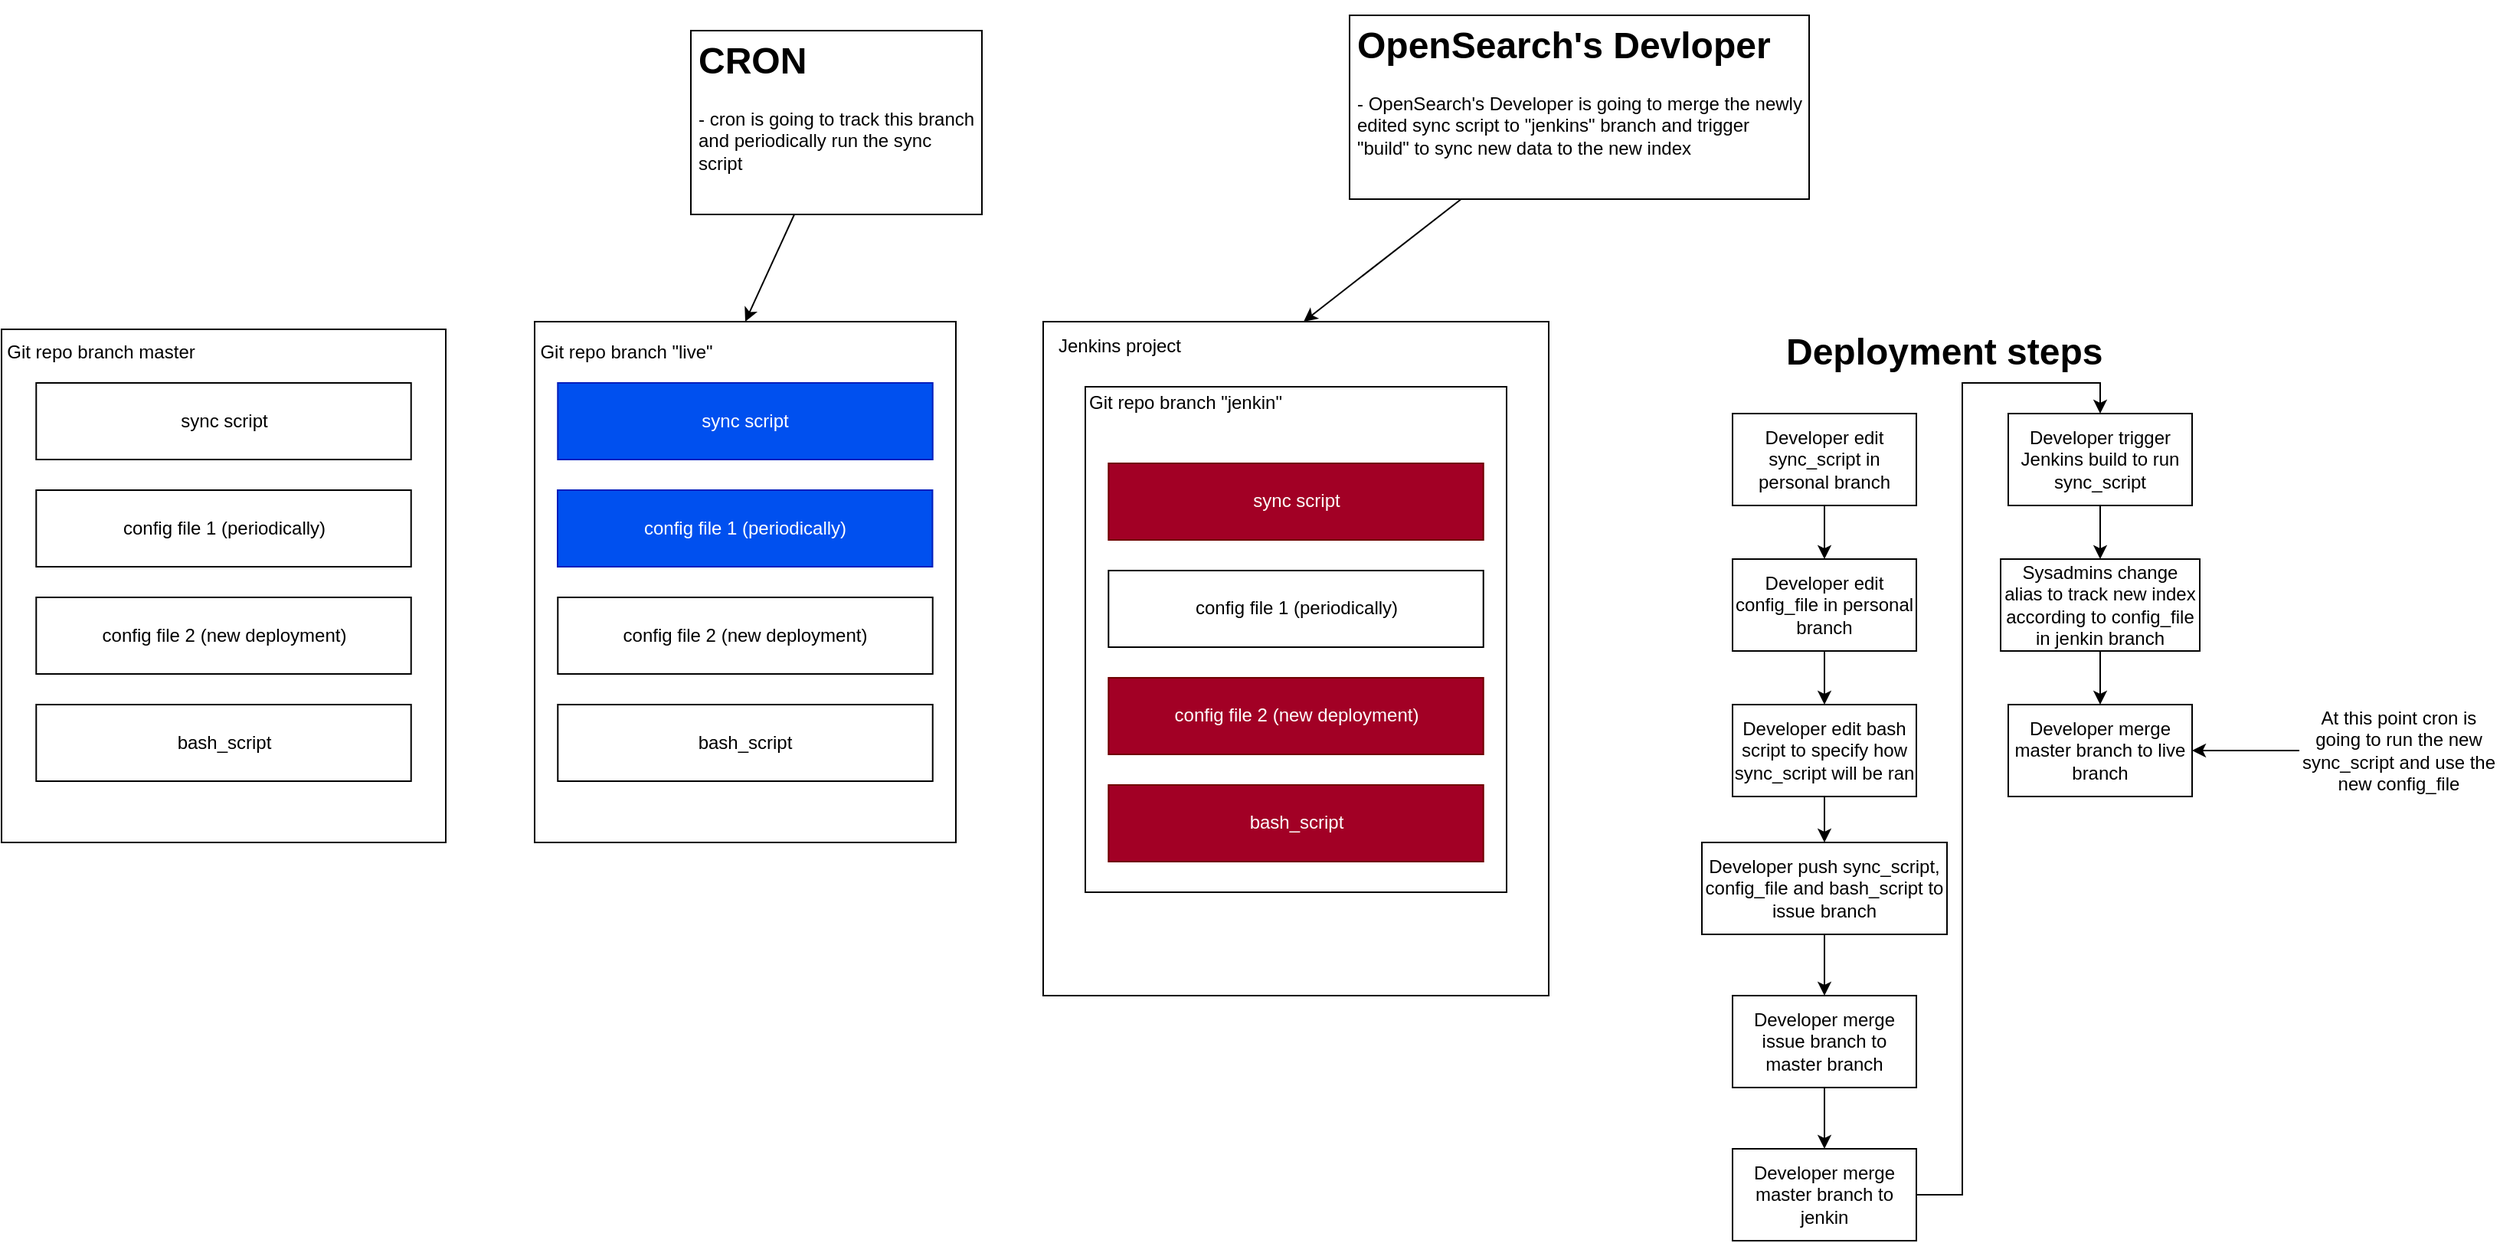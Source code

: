 <mxfile>
    <diagram id="lxpTp4fASa2v775-ZQ52" name="Page-1">
        <mxGraphModel dx="1907" dy="1740" grid="1" gridSize="10" guides="1" tooltips="1" connect="1" arrows="1" fold="1" page="1" pageScale="1" pageWidth="850" pageHeight="1100" math="0" shadow="0">
            <root>
                <mxCell id="0"/>
                <mxCell id="1" parent="0"/>
                <mxCell id="Kls-efI1VxmwVfYrMtrJ-11" value="" style="group" parent="1" vertex="1" connectable="0">
                    <mxGeometry x="620" y="80" width="330" height="440" as="geometry"/>
                </mxCell>
                <mxCell id="Kls-efI1VxmwVfYrMtrJ-12" value="" style="rounded=0;whiteSpace=wrap;html=1;" parent="Kls-efI1VxmwVfYrMtrJ-11" vertex="1">
                    <mxGeometry width="330" height="440" as="geometry"/>
                </mxCell>
                <mxCell id="Kls-efI1VxmwVfYrMtrJ-13" value="" style="group" parent="Kls-efI1VxmwVfYrMtrJ-11" vertex="1" connectable="0">
                    <mxGeometry width="330" height="323.529" as="geometry"/>
                </mxCell>
                <mxCell id="Kls-efI1VxmwVfYrMtrJ-14" value="Jenkins project" style="text;html=1;strokeColor=none;fillColor=none;align=center;verticalAlign=middle;whiteSpace=wrap;rounded=0;" parent="Kls-efI1VxmwVfYrMtrJ-13" vertex="1">
                    <mxGeometry width="100" height="32.353" as="geometry"/>
                </mxCell>
                <mxCell id="Kls-efI1VxmwVfYrMtrJ-16" value="" style="rounded=0;whiteSpace=wrap;html=1;" parent="Kls-efI1VxmwVfYrMtrJ-11" vertex="1">
                    <mxGeometry x="27.5" y="42.5" width="275" height="330" as="geometry"/>
                </mxCell>
                <mxCell id="Kls-efI1VxmwVfYrMtrJ-17" value="Git repo branch &quot;jenkin&quot;" style="text;html=1;strokeColor=none;fillColor=none;align=center;verticalAlign=middle;whiteSpace=wrap;rounded=0;" parent="Kls-efI1VxmwVfYrMtrJ-11" vertex="1">
                    <mxGeometry x="27.5" y="40" width="130" height="25" as="geometry"/>
                </mxCell>
                <mxCell id="16" value="sync script" style="rounded=0;whiteSpace=wrap;html=1;fillColor=#a20025;fontColor=#ffffff;strokeColor=#6F0000;" vertex="1" parent="Kls-efI1VxmwVfYrMtrJ-11">
                    <mxGeometry x="42.64" y="92.496" width="244.72" height="50" as="geometry"/>
                </mxCell>
                <mxCell id="17" value="config file 1 (periodically)" style="rounded=0;whiteSpace=wrap;html=1;" vertex="1" parent="Kls-efI1VxmwVfYrMtrJ-11">
                    <mxGeometry x="42.64" y="162.496" width="244.72" height="50" as="geometry"/>
                </mxCell>
                <mxCell id="18" value="config file 2 (new deployment)" style="rounded=0;whiteSpace=wrap;html=1;fillColor=#a20025;fontColor=#ffffff;strokeColor=#6F0000;" vertex="1" parent="Kls-efI1VxmwVfYrMtrJ-11">
                    <mxGeometry x="42.64" y="232.496" width="244.72" height="50" as="geometry"/>
                </mxCell>
                <mxCell id="19" value="bash_script" style="rounded=0;whiteSpace=wrap;html=1;fillColor=#a20025;fontColor=#ffffff;strokeColor=#6F0000;" vertex="1" parent="Kls-efI1VxmwVfYrMtrJ-11">
                    <mxGeometry x="42.64" y="302.496" width="244.72" height="50" as="geometry"/>
                </mxCell>
                <mxCell id="Kls-efI1VxmwVfYrMtrJ-22" value="&lt;h1&gt;Deployment steps&lt;/h1&gt;" style="text;html=1;strokeColor=none;fillColor=none;spacing=5;spacingTop=-20;whiteSpace=wrap;overflow=hidden;rounded=0;" parent="1" vertex="1">
                    <mxGeometry x="1100" y="80" width="260" height="40" as="geometry"/>
                </mxCell>
                <mxCell id="Kls-efI1VxmwVfYrMtrJ-35" value="" style="edgeStyle=orthogonalEdgeStyle;rounded=0;orthogonalLoop=1;jettySize=auto;html=1;" parent="1" source="Kls-efI1VxmwVfYrMtrJ-23" target="Kls-efI1VxmwVfYrMtrJ-24" edge="1">
                    <mxGeometry relative="1" as="geometry"/>
                </mxCell>
                <mxCell id="Kls-efI1VxmwVfYrMtrJ-23" value="Developer edit sync_script in personal branch" style="rounded=0;whiteSpace=wrap;html=1;" parent="1" vertex="1">
                    <mxGeometry x="1070" y="140" width="120" height="60" as="geometry"/>
                </mxCell>
                <mxCell id="Kls-efI1VxmwVfYrMtrJ-36" value="" style="edgeStyle=orthogonalEdgeStyle;rounded=0;orthogonalLoop=1;jettySize=auto;html=1;" parent="1" source="Kls-efI1VxmwVfYrMtrJ-24" target="Kls-efI1VxmwVfYrMtrJ-28" edge="1">
                    <mxGeometry relative="1" as="geometry"/>
                </mxCell>
                <mxCell id="Kls-efI1VxmwVfYrMtrJ-24" value="Developer edit config_file in personal branch" style="rounded=0;whiteSpace=wrap;html=1;" parent="1" vertex="1">
                    <mxGeometry x="1070" y="235" width="120" height="60" as="geometry"/>
                </mxCell>
                <mxCell id="Kls-efI1VxmwVfYrMtrJ-38" value="" style="edgeStyle=orthogonalEdgeStyle;rounded=0;orthogonalLoop=1;jettySize=auto;html=1;" parent="1" source="Kls-efI1VxmwVfYrMtrJ-25" target="Kls-efI1VxmwVfYrMtrJ-26" edge="1">
                    <mxGeometry relative="1" as="geometry"/>
                </mxCell>
                <mxCell id="Kls-efI1VxmwVfYrMtrJ-25" value="Developer push sync_script, config_file and bash_script to issue branch" style="rounded=0;whiteSpace=wrap;html=1;" parent="1" vertex="1">
                    <mxGeometry x="1050" y="420" width="160" height="60" as="geometry"/>
                </mxCell>
                <mxCell id="Kls-efI1VxmwVfYrMtrJ-39" value="" style="edgeStyle=orthogonalEdgeStyle;rounded=0;orthogonalLoop=1;jettySize=auto;html=1;" parent="1" source="Kls-efI1VxmwVfYrMtrJ-26" target="Kls-efI1VxmwVfYrMtrJ-27" edge="1">
                    <mxGeometry relative="1" as="geometry"/>
                </mxCell>
                <mxCell id="Kls-efI1VxmwVfYrMtrJ-26" value="Developer merge issue branch to master branch" style="rounded=0;whiteSpace=wrap;html=1;" parent="1" vertex="1">
                    <mxGeometry x="1070" y="520" width="120" height="60" as="geometry"/>
                </mxCell>
                <mxCell id="Kls-efI1VxmwVfYrMtrJ-43" style="edgeStyle=orthogonalEdgeStyle;rounded=0;orthogonalLoop=1;jettySize=auto;html=1;entryX=0.5;entryY=0;entryDx=0;entryDy=0;" parent="1" source="Kls-efI1VxmwVfYrMtrJ-27" target="Kls-efI1VxmwVfYrMtrJ-29" edge="1">
                    <mxGeometry relative="1" as="geometry">
                        <Array as="points">
                            <mxPoint x="1220" y="650"/>
                            <mxPoint x="1220" y="120"/>
                            <mxPoint x="1310" y="120"/>
                        </Array>
                    </mxGeometry>
                </mxCell>
                <mxCell id="Kls-efI1VxmwVfYrMtrJ-27" value="Developer merge master branch to jenkin" style="rounded=0;whiteSpace=wrap;html=1;" parent="1" vertex="1">
                    <mxGeometry x="1070" y="620" width="120" height="60" as="geometry"/>
                </mxCell>
                <mxCell id="Kls-efI1VxmwVfYrMtrJ-37" value="" style="edgeStyle=orthogonalEdgeStyle;rounded=0;orthogonalLoop=1;jettySize=auto;html=1;" parent="1" source="Kls-efI1VxmwVfYrMtrJ-28" target="Kls-efI1VxmwVfYrMtrJ-25" edge="1">
                    <mxGeometry relative="1" as="geometry"/>
                </mxCell>
                <mxCell id="Kls-efI1VxmwVfYrMtrJ-28" value="Developer edit bash script to specify how sync_script will be ran" style="rounded=0;whiteSpace=wrap;html=1;" parent="1" vertex="1">
                    <mxGeometry x="1070" y="330" width="120" height="60" as="geometry"/>
                </mxCell>
                <mxCell id="Kls-efI1VxmwVfYrMtrJ-40" value="" style="edgeStyle=orthogonalEdgeStyle;rounded=0;orthogonalLoop=1;jettySize=auto;html=1;" parent="1" source="Kls-efI1VxmwVfYrMtrJ-29" target="Kls-efI1VxmwVfYrMtrJ-30" edge="1">
                    <mxGeometry relative="1" as="geometry"/>
                </mxCell>
                <mxCell id="Kls-efI1VxmwVfYrMtrJ-29" value="Developer trigger Jenkins build to run sync_script" style="rounded=0;whiteSpace=wrap;html=1;" parent="1" vertex="1">
                    <mxGeometry x="1250" y="140" width="120" height="60" as="geometry"/>
                </mxCell>
                <mxCell id="Kls-efI1VxmwVfYrMtrJ-41" value="" style="edgeStyle=orthogonalEdgeStyle;rounded=0;orthogonalLoop=1;jettySize=auto;html=1;" parent="1" source="Kls-efI1VxmwVfYrMtrJ-30" target="Kls-efI1VxmwVfYrMtrJ-31" edge="1">
                    <mxGeometry relative="1" as="geometry"/>
                </mxCell>
                <mxCell id="Kls-efI1VxmwVfYrMtrJ-30" value="Sysadmins change alias to track new index according to config_file in jenkin branch" style="rounded=0;whiteSpace=wrap;html=1;" parent="1" vertex="1">
                    <mxGeometry x="1245" y="235" width="130" height="60" as="geometry"/>
                </mxCell>
                <mxCell id="Kls-efI1VxmwVfYrMtrJ-31" value="Developer merge master branch to live branch" style="rounded=0;whiteSpace=wrap;html=1;" parent="1" vertex="1">
                    <mxGeometry x="1250" y="330" width="120" height="60" as="geometry"/>
                </mxCell>
                <mxCell id="Kls-efI1VxmwVfYrMtrJ-34" value="" style="edgeStyle=orthogonalEdgeStyle;rounded=0;orthogonalLoop=1;jettySize=auto;html=1;" parent="1" source="Kls-efI1VxmwVfYrMtrJ-33" target="Kls-efI1VxmwVfYrMtrJ-31" edge="1">
                    <mxGeometry relative="1" as="geometry"/>
                </mxCell>
                <mxCell id="Kls-efI1VxmwVfYrMtrJ-33" value="At this point cron is going to run the new sync_script and use the new config_file" style="text;html=1;strokeColor=none;fillColor=none;align=center;verticalAlign=middle;whiteSpace=wrap;rounded=0;" parent="1" vertex="1">
                    <mxGeometry x="1440" y="320" width="130" height="80" as="geometry"/>
                </mxCell>
                <mxCell id="2" value="" style="rounded=0;whiteSpace=wrap;html=1;" vertex="1" parent="1">
                    <mxGeometry x="-60" y="85" width="290" height="335" as="geometry"/>
                </mxCell>
                <mxCell id="3" value="Git repo branch master" style="text;html=1;strokeColor=none;fillColor=none;align=center;verticalAlign=middle;whiteSpace=wrap;rounded=0;" vertex="1" parent="1">
                    <mxGeometry x="-60" y="85" width="130" height="30" as="geometry"/>
                </mxCell>
                <mxCell id="4" value="sync script" style="rounded=0;whiteSpace=wrap;html=1;" vertex="1" parent="1">
                    <mxGeometry x="-37.36" y="119.996" width="244.72" height="50" as="geometry"/>
                </mxCell>
                <mxCell id="5" value="config file 1 (periodically)" style="rounded=0;whiteSpace=wrap;html=1;" vertex="1" parent="1">
                    <mxGeometry x="-37.36" y="189.996" width="244.72" height="50" as="geometry"/>
                </mxCell>
                <mxCell id="6" value="config file 2 (new deployment)" style="rounded=0;whiteSpace=wrap;html=1;" vertex="1" parent="1">
                    <mxGeometry x="-37.36" y="259.996" width="244.72" height="50" as="geometry"/>
                </mxCell>
                <mxCell id="7" value="bash_script" style="rounded=0;whiteSpace=wrap;html=1;" vertex="1" parent="1">
                    <mxGeometry x="-37.36" y="329.996" width="244.72" height="50" as="geometry"/>
                </mxCell>
                <mxCell id="Kls-efI1VxmwVfYrMtrJ-3" value="" style="rounded=0;whiteSpace=wrap;html=1;" parent="1" vertex="1">
                    <mxGeometry x="288" y="80" width="275" height="340" as="geometry"/>
                </mxCell>
                <mxCell id="Kls-efI1VxmwVfYrMtrJ-5" value="Git repo branch &quot;live&quot;" style="text;html=1;strokeColor=none;fillColor=none;align=center;verticalAlign=middle;whiteSpace=wrap;rounded=0;" parent="1" vertex="1">
                    <mxGeometry x="288" y="80" width="120" height="40" as="geometry"/>
                </mxCell>
                <mxCell id="9" value="sync script" style="rounded=0;whiteSpace=wrap;html=1;fillColor=#0050ef;fontColor=#ffffff;strokeColor=#001DBC;" vertex="1" parent="1">
                    <mxGeometry x="303.14" y="119.996" width="244.72" height="50" as="geometry"/>
                </mxCell>
                <mxCell id="10" value="config file 1 (periodically)" style="rounded=0;whiteSpace=wrap;html=1;fillColor=#0050ef;fontColor=#ffffff;strokeColor=#001DBC;" vertex="1" parent="1">
                    <mxGeometry x="303" y="189.996" width="244.72" height="50" as="geometry"/>
                </mxCell>
                <mxCell id="11" value="config file 2 (new deployment)" style="rounded=0;whiteSpace=wrap;html=1;" vertex="1" parent="1">
                    <mxGeometry x="303.14" y="259.996" width="244.72" height="50" as="geometry"/>
                </mxCell>
                <mxCell id="12" value="bash_script" style="rounded=0;whiteSpace=wrap;html=1;" vertex="1" parent="1">
                    <mxGeometry x="303.14" y="329.996" width="244.72" height="50" as="geometry"/>
                </mxCell>
                <mxCell id="21" style="edgeStyle=none;html=1;entryX=0.5;entryY=0;entryDx=0;entryDy=0;" edge="1" parent="1" source="20" target="Kls-efI1VxmwVfYrMtrJ-3">
                    <mxGeometry relative="1" as="geometry"/>
                </mxCell>
                <mxCell id="20" value="&lt;h1&gt;CRON&lt;/h1&gt;&lt;div&gt;- cron is going to track this branch and periodically run the sync script&lt;/div&gt;" style="text;html=1;strokeColor=default;fillColor=none;spacing=5;spacingTop=-20;whiteSpace=wrap;overflow=hidden;rounded=0;" vertex="1" parent="1">
                    <mxGeometry x="390" y="-110" width="190" height="120" as="geometry"/>
                </mxCell>
                <mxCell id="23" style="edgeStyle=none;html=1;" edge="1" parent="1" source="22">
                    <mxGeometry relative="1" as="geometry">
                        <mxPoint x="790" y="80" as="targetPoint"/>
                    </mxGeometry>
                </mxCell>
                <mxCell id="22" value="&lt;h1&gt;OpenSearch's Devloper&lt;/h1&gt;&lt;div&gt;- OpenSearch's Developer is going to merge the newly edited sync script to &quot;jenkins&quot; branch and trigger &quot;build&quot; to sync new data to the new index&lt;/div&gt;" style="text;html=1;strokeColor=default;fillColor=none;spacing=5;spacingTop=-20;whiteSpace=wrap;overflow=hidden;rounded=0;" vertex="1" parent="1">
                    <mxGeometry x="820" y="-120" width="300" height="120" as="geometry"/>
                </mxCell>
            </root>
        </mxGraphModel>
    </diagram>
</mxfile>